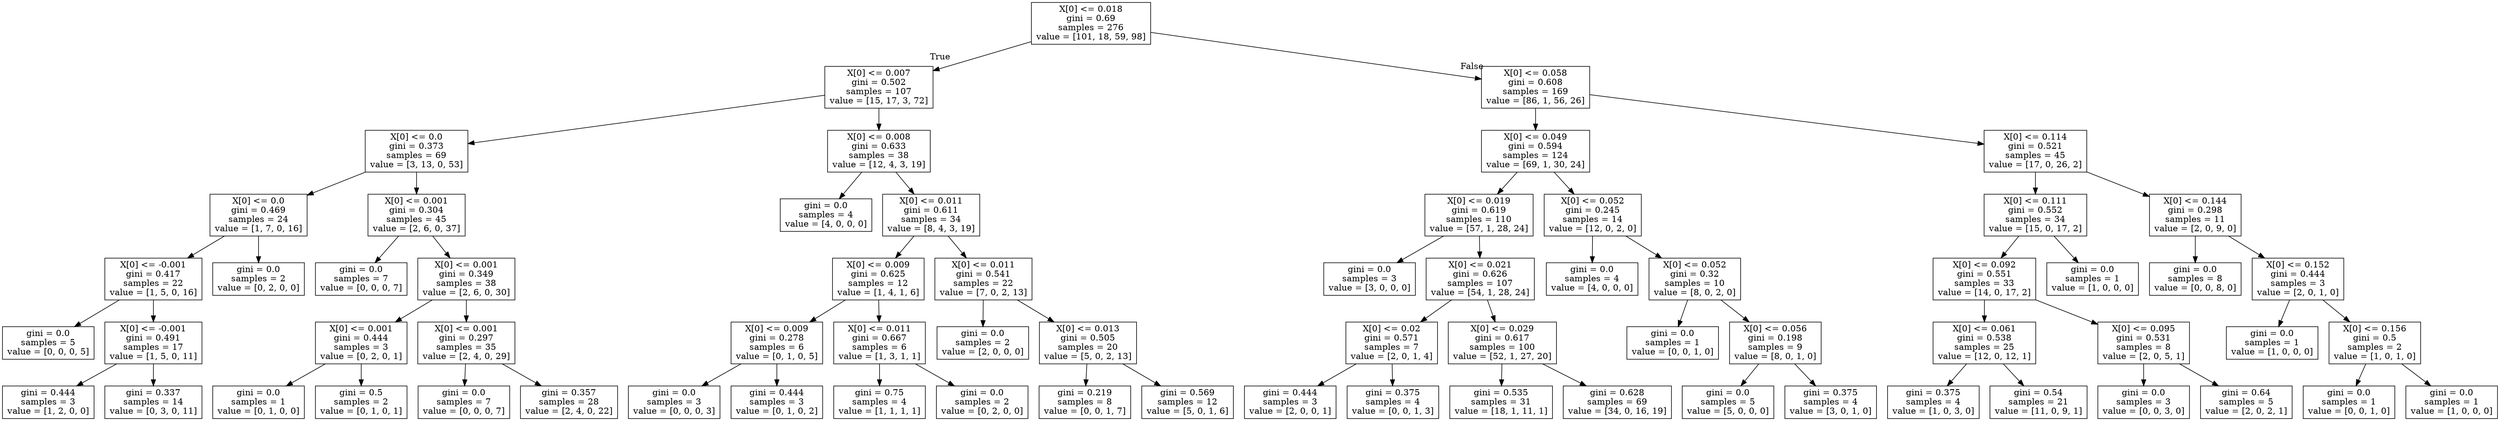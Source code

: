 digraph Tree {
node [shape=box] ;
0 [label="X[0] <= 0.018\ngini = 0.69\nsamples = 276\nvalue = [101, 18, 59, 98]"] ;
1 [label="X[0] <= 0.007\ngini = 0.502\nsamples = 107\nvalue = [15, 17, 3, 72]"] ;
0 -> 1 [labeldistance=2.5, labelangle=45, headlabel="True"] ;
2 [label="X[0] <= 0.0\ngini = 0.373\nsamples = 69\nvalue = [3, 13, 0, 53]"] ;
1 -> 2 ;
3 [label="X[0] <= 0.0\ngini = 0.469\nsamples = 24\nvalue = [1, 7, 0, 16]"] ;
2 -> 3 ;
4 [label="X[0] <= -0.001\ngini = 0.417\nsamples = 22\nvalue = [1, 5, 0, 16]"] ;
3 -> 4 ;
5 [label="gini = 0.0\nsamples = 5\nvalue = [0, 0, 0, 5]"] ;
4 -> 5 ;
6 [label="X[0] <= -0.001\ngini = 0.491\nsamples = 17\nvalue = [1, 5, 0, 11]"] ;
4 -> 6 ;
7 [label="gini = 0.444\nsamples = 3\nvalue = [1, 2, 0, 0]"] ;
6 -> 7 ;
8 [label="gini = 0.337\nsamples = 14\nvalue = [0, 3, 0, 11]"] ;
6 -> 8 ;
9 [label="gini = 0.0\nsamples = 2\nvalue = [0, 2, 0, 0]"] ;
3 -> 9 ;
10 [label="X[0] <= 0.001\ngini = 0.304\nsamples = 45\nvalue = [2, 6, 0, 37]"] ;
2 -> 10 ;
11 [label="gini = 0.0\nsamples = 7\nvalue = [0, 0, 0, 7]"] ;
10 -> 11 ;
12 [label="X[0] <= 0.001\ngini = 0.349\nsamples = 38\nvalue = [2, 6, 0, 30]"] ;
10 -> 12 ;
13 [label="X[0] <= 0.001\ngini = 0.444\nsamples = 3\nvalue = [0, 2, 0, 1]"] ;
12 -> 13 ;
14 [label="gini = 0.0\nsamples = 1\nvalue = [0, 1, 0, 0]"] ;
13 -> 14 ;
15 [label="gini = 0.5\nsamples = 2\nvalue = [0, 1, 0, 1]"] ;
13 -> 15 ;
16 [label="X[0] <= 0.001\ngini = 0.297\nsamples = 35\nvalue = [2, 4, 0, 29]"] ;
12 -> 16 ;
17 [label="gini = 0.0\nsamples = 7\nvalue = [0, 0, 0, 7]"] ;
16 -> 17 ;
18 [label="gini = 0.357\nsamples = 28\nvalue = [2, 4, 0, 22]"] ;
16 -> 18 ;
19 [label="X[0] <= 0.008\ngini = 0.633\nsamples = 38\nvalue = [12, 4, 3, 19]"] ;
1 -> 19 ;
20 [label="gini = 0.0\nsamples = 4\nvalue = [4, 0, 0, 0]"] ;
19 -> 20 ;
21 [label="X[0] <= 0.011\ngini = 0.611\nsamples = 34\nvalue = [8, 4, 3, 19]"] ;
19 -> 21 ;
22 [label="X[0] <= 0.009\ngini = 0.625\nsamples = 12\nvalue = [1, 4, 1, 6]"] ;
21 -> 22 ;
23 [label="X[0] <= 0.009\ngini = 0.278\nsamples = 6\nvalue = [0, 1, 0, 5]"] ;
22 -> 23 ;
24 [label="gini = 0.0\nsamples = 3\nvalue = [0, 0, 0, 3]"] ;
23 -> 24 ;
25 [label="gini = 0.444\nsamples = 3\nvalue = [0, 1, 0, 2]"] ;
23 -> 25 ;
26 [label="X[0] <= 0.011\ngini = 0.667\nsamples = 6\nvalue = [1, 3, 1, 1]"] ;
22 -> 26 ;
27 [label="gini = 0.75\nsamples = 4\nvalue = [1, 1, 1, 1]"] ;
26 -> 27 ;
28 [label="gini = 0.0\nsamples = 2\nvalue = [0, 2, 0, 0]"] ;
26 -> 28 ;
29 [label="X[0] <= 0.011\ngini = 0.541\nsamples = 22\nvalue = [7, 0, 2, 13]"] ;
21 -> 29 ;
30 [label="gini = 0.0\nsamples = 2\nvalue = [2, 0, 0, 0]"] ;
29 -> 30 ;
31 [label="X[0] <= 0.013\ngini = 0.505\nsamples = 20\nvalue = [5, 0, 2, 13]"] ;
29 -> 31 ;
32 [label="gini = 0.219\nsamples = 8\nvalue = [0, 0, 1, 7]"] ;
31 -> 32 ;
33 [label="gini = 0.569\nsamples = 12\nvalue = [5, 0, 1, 6]"] ;
31 -> 33 ;
34 [label="X[0] <= 0.058\ngini = 0.608\nsamples = 169\nvalue = [86, 1, 56, 26]"] ;
0 -> 34 [labeldistance=2.5, labelangle=-45, headlabel="False"] ;
35 [label="X[0] <= 0.049\ngini = 0.594\nsamples = 124\nvalue = [69, 1, 30, 24]"] ;
34 -> 35 ;
36 [label="X[0] <= 0.019\ngini = 0.619\nsamples = 110\nvalue = [57, 1, 28, 24]"] ;
35 -> 36 ;
37 [label="gini = 0.0\nsamples = 3\nvalue = [3, 0, 0, 0]"] ;
36 -> 37 ;
38 [label="X[0] <= 0.021\ngini = 0.626\nsamples = 107\nvalue = [54, 1, 28, 24]"] ;
36 -> 38 ;
39 [label="X[0] <= 0.02\ngini = 0.571\nsamples = 7\nvalue = [2, 0, 1, 4]"] ;
38 -> 39 ;
40 [label="gini = 0.444\nsamples = 3\nvalue = [2, 0, 0, 1]"] ;
39 -> 40 ;
41 [label="gini = 0.375\nsamples = 4\nvalue = [0, 0, 1, 3]"] ;
39 -> 41 ;
42 [label="X[0] <= 0.029\ngini = 0.617\nsamples = 100\nvalue = [52, 1, 27, 20]"] ;
38 -> 42 ;
43 [label="gini = 0.535\nsamples = 31\nvalue = [18, 1, 11, 1]"] ;
42 -> 43 ;
44 [label="gini = 0.628\nsamples = 69\nvalue = [34, 0, 16, 19]"] ;
42 -> 44 ;
45 [label="X[0] <= 0.052\ngini = 0.245\nsamples = 14\nvalue = [12, 0, 2, 0]"] ;
35 -> 45 ;
46 [label="gini = 0.0\nsamples = 4\nvalue = [4, 0, 0, 0]"] ;
45 -> 46 ;
47 [label="X[0] <= 0.052\ngini = 0.32\nsamples = 10\nvalue = [8, 0, 2, 0]"] ;
45 -> 47 ;
48 [label="gini = 0.0\nsamples = 1\nvalue = [0, 0, 1, 0]"] ;
47 -> 48 ;
49 [label="X[0] <= 0.056\ngini = 0.198\nsamples = 9\nvalue = [8, 0, 1, 0]"] ;
47 -> 49 ;
50 [label="gini = 0.0\nsamples = 5\nvalue = [5, 0, 0, 0]"] ;
49 -> 50 ;
51 [label="gini = 0.375\nsamples = 4\nvalue = [3, 0, 1, 0]"] ;
49 -> 51 ;
52 [label="X[0] <= 0.114\ngini = 0.521\nsamples = 45\nvalue = [17, 0, 26, 2]"] ;
34 -> 52 ;
53 [label="X[0] <= 0.111\ngini = 0.552\nsamples = 34\nvalue = [15, 0, 17, 2]"] ;
52 -> 53 ;
54 [label="X[0] <= 0.092\ngini = 0.551\nsamples = 33\nvalue = [14, 0, 17, 2]"] ;
53 -> 54 ;
55 [label="X[0] <= 0.061\ngini = 0.538\nsamples = 25\nvalue = [12, 0, 12, 1]"] ;
54 -> 55 ;
56 [label="gini = 0.375\nsamples = 4\nvalue = [1, 0, 3, 0]"] ;
55 -> 56 ;
57 [label="gini = 0.54\nsamples = 21\nvalue = [11, 0, 9, 1]"] ;
55 -> 57 ;
58 [label="X[0] <= 0.095\ngini = 0.531\nsamples = 8\nvalue = [2, 0, 5, 1]"] ;
54 -> 58 ;
59 [label="gini = 0.0\nsamples = 3\nvalue = [0, 0, 3, 0]"] ;
58 -> 59 ;
60 [label="gini = 0.64\nsamples = 5\nvalue = [2, 0, 2, 1]"] ;
58 -> 60 ;
61 [label="gini = 0.0\nsamples = 1\nvalue = [1, 0, 0, 0]"] ;
53 -> 61 ;
62 [label="X[0] <= 0.144\ngini = 0.298\nsamples = 11\nvalue = [2, 0, 9, 0]"] ;
52 -> 62 ;
63 [label="gini = 0.0\nsamples = 8\nvalue = [0, 0, 8, 0]"] ;
62 -> 63 ;
64 [label="X[0] <= 0.152\ngini = 0.444\nsamples = 3\nvalue = [2, 0, 1, 0]"] ;
62 -> 64 ;
65 [label="gini = 0.0\nsamples = 1\nvalue = [1, 0, 0, 0]"] ;
64 -> 65 ;
66 [label="X[0] <= 0.156\ngini = 0.5\nsamples = 2\nvalue = [1, 0, 1, 0]"] ;
64 -> 66 ;
67 [label="gini = 0.0\nsamples = 1\nvalue = [0, 0, 1, 0]"] ;
66 -> 67 ;
68 [label="gini = 0.0\nsamples = 1\nvalue = [1, 0, 0, 0]"] ;
66 -> 68 ;
}